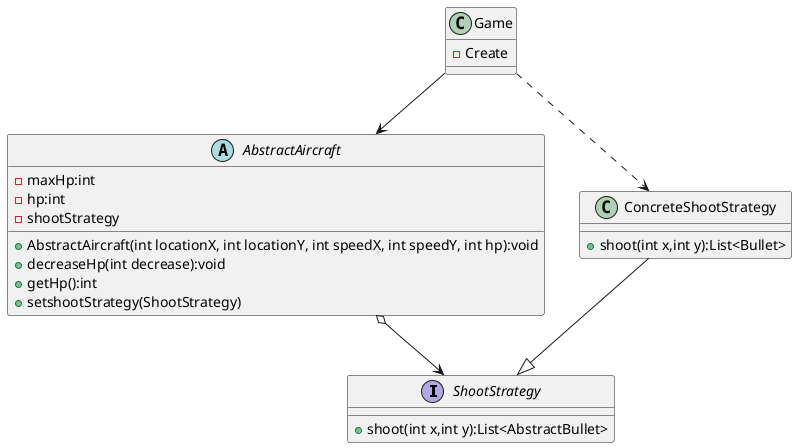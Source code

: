 @startuml
'https://plantuml.com/class-diagram

interface ShootStrategy{
    +shoot(int x,int y):List<AbstractBullet>
}
abstract class AbstractAircraft{
    - maxHp:int
    - hp:int
    - shootStrategy
    + AbstractAircraft(int locationX, int locationY, int speedX, int speedY, int hp):void
    + decreaseHp(int decrease):void
    + getHp():int
    + setshootStrategy(ShootStrategy)
}
class Game{
    - Create
}
class ConcreteShootStrategy{
    +shoot(int x,int y):List<Bullet>
}
ConcreteShootStrategy --|> ShootStrategy
AbstractAircraft o--> ShootStrategy
Game --> AbstractAircraft
Game ..> ConcreteShootStrategy

@enduml